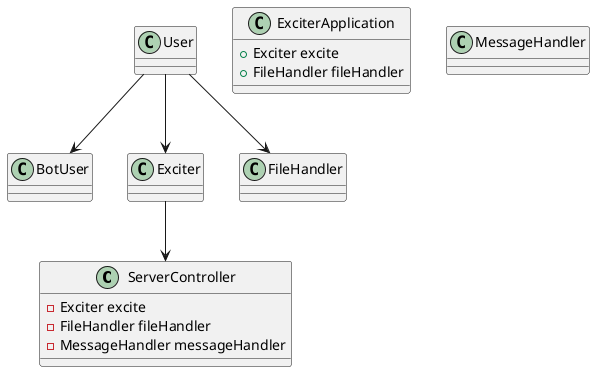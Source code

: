 @startuml 

class ServerController {
    -Exciter excite
    -FileHandler fileHandler
    -MessageHandler messageHandler

}

class ExciterApplication{
    +Exciter excite
    +FileHandler fileHandler

}

class User{

}

class BotUser{

}

class Exciter{

}

class FileHandler{

}

class MessageHandler{
    
}

User --> BotUser
User -->Exciter
Exciter --> ServerController
User --> FileHandler



@enduml
